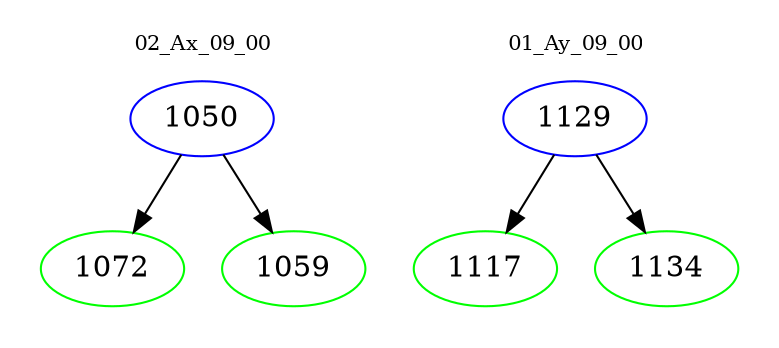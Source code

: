 digraph{
subgraph cluster_0 {
color = white
label = "02_Ax_09_00";
fontsize=10;
T0_1050 [label="1050", color="blue"]
T0_1050 -> T0_1072 [color="black"]
T0_1072 [label="1072", color="green"]
T0_1050 -> T0_1059 [color="black"]
T0_1059 [label="1059", color="green"]
}
subgraph cluster_1 {
color = white
label = "01_Ay_09_00";
fontsize=10;
T1_1129 [label="1129", color="blue"]
T1_1129 -> T1_1117 [color="black"]
T1_1117 [label="1117", color="green"]
T1_1129 -> T1_1134 [color="black"]
T1_1134 [label="1134", color="green"]
}
}
